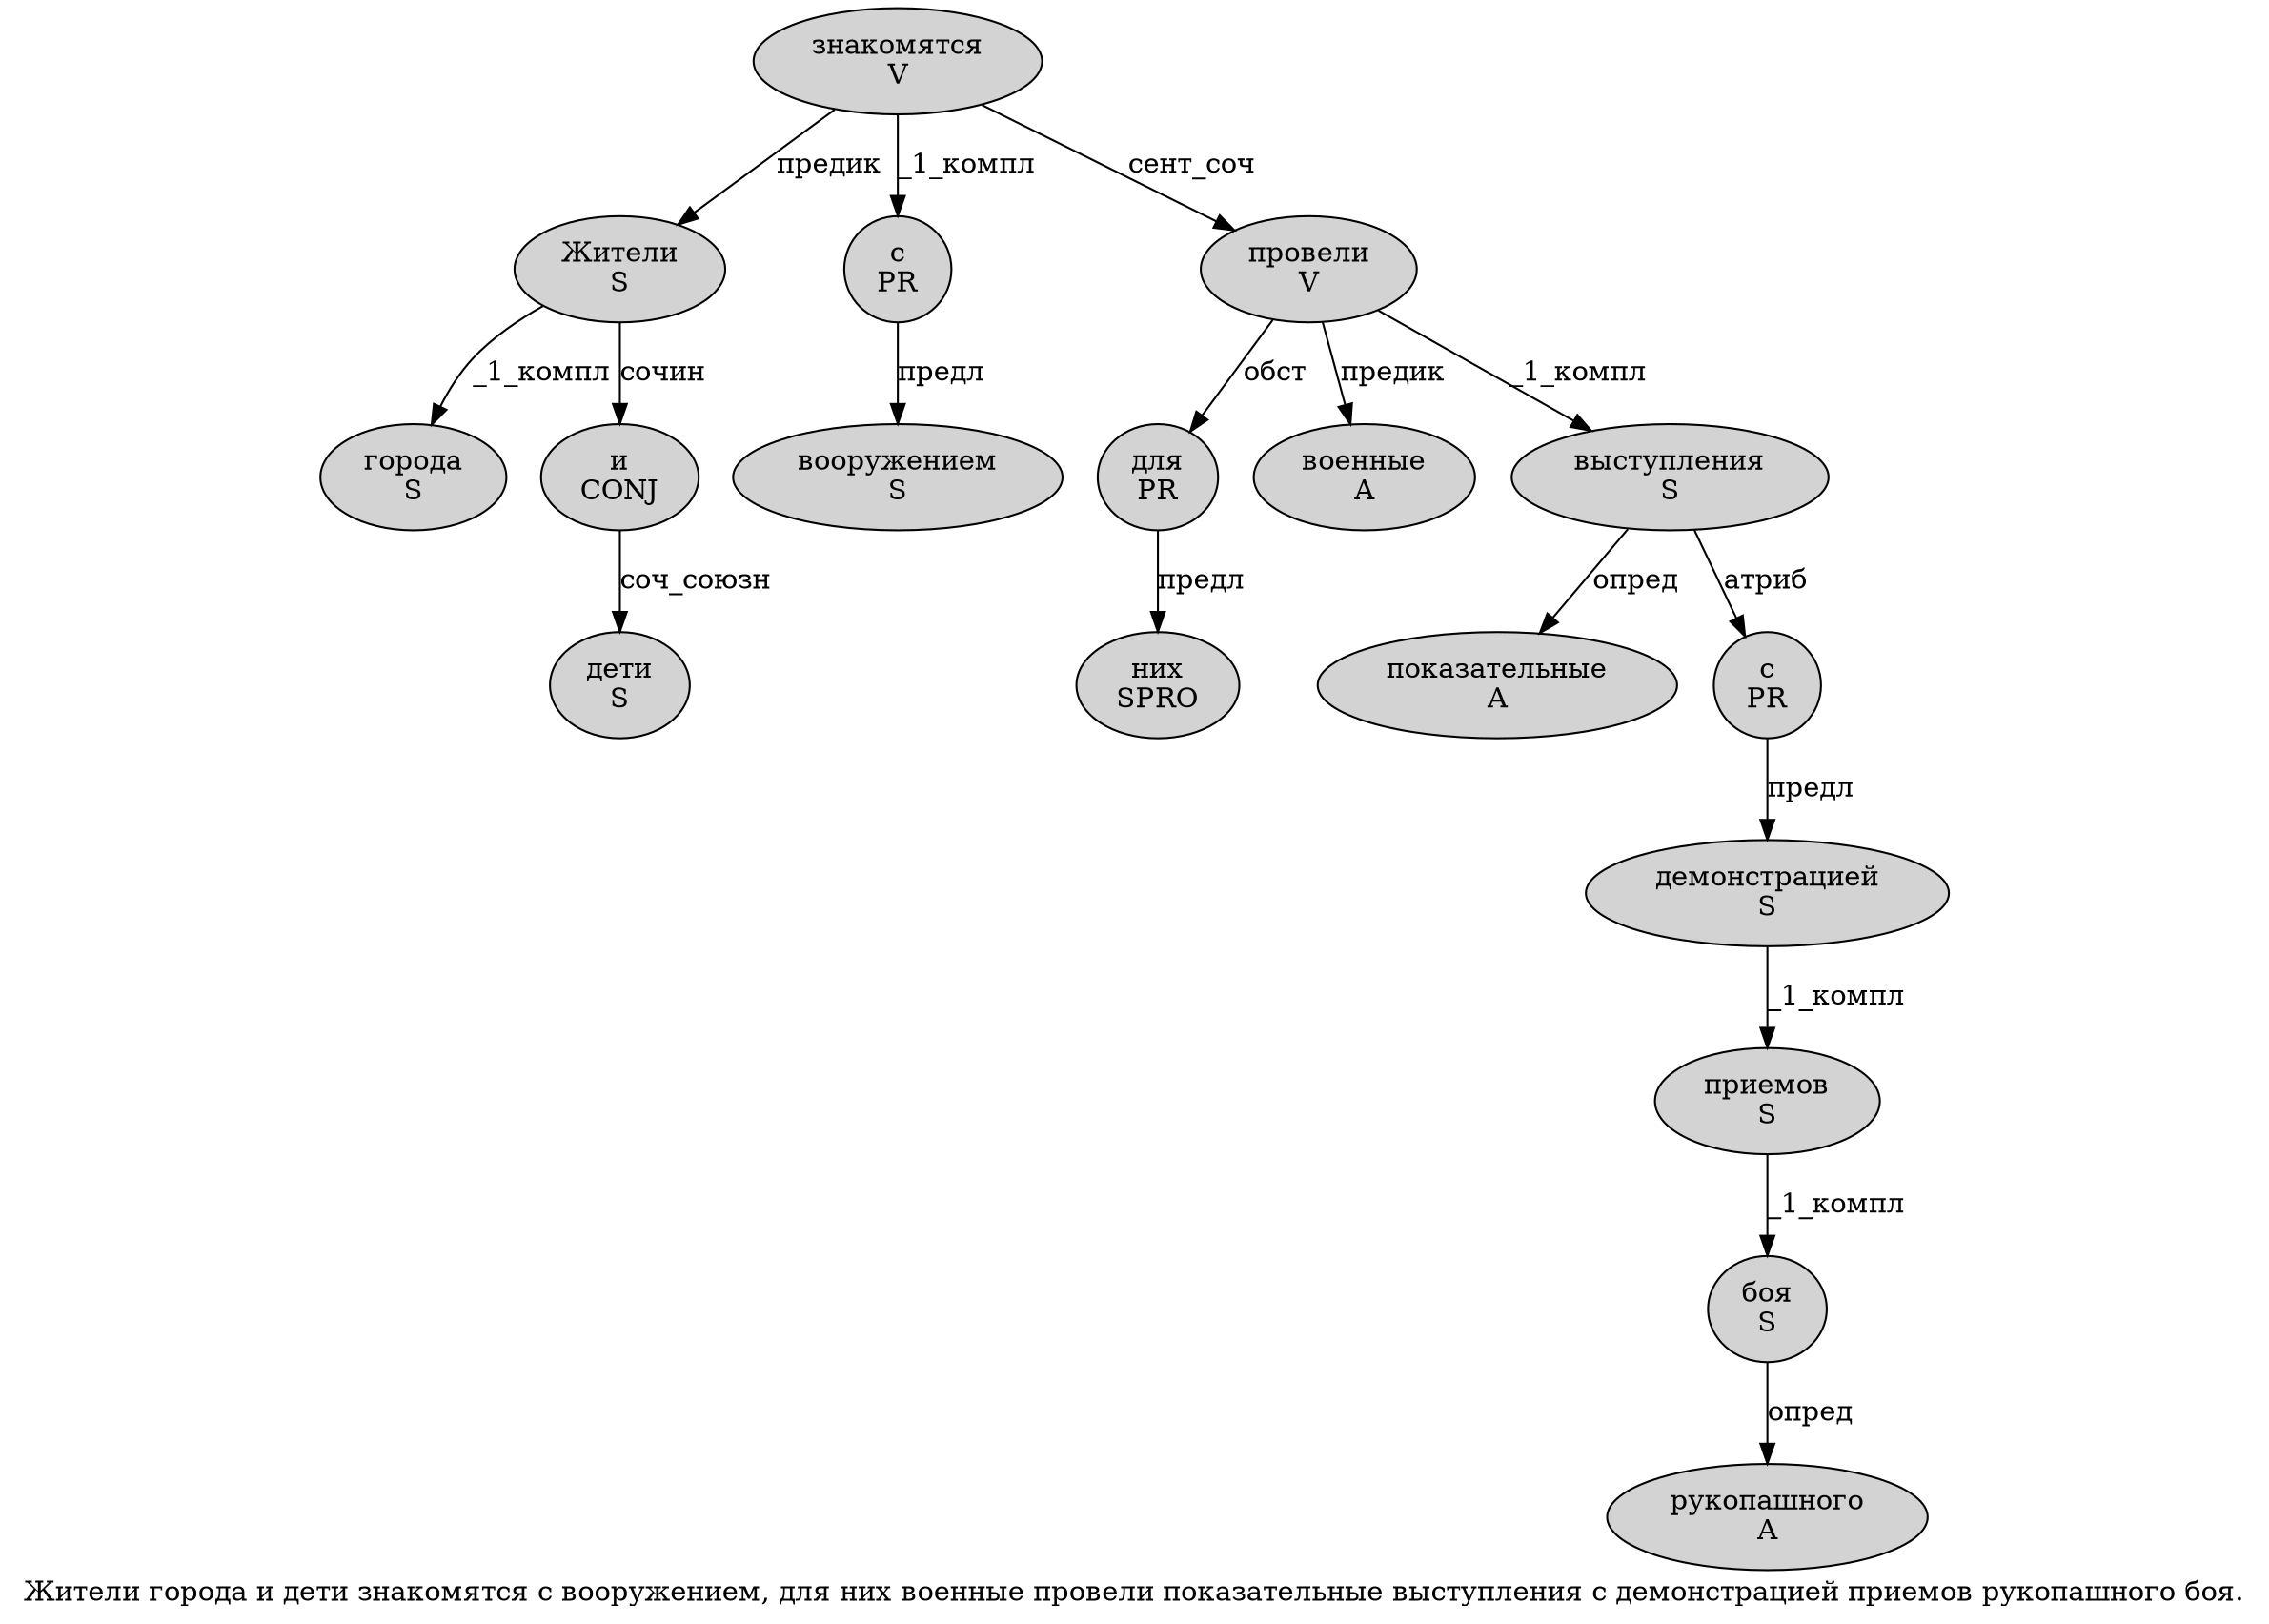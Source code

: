 digraph SENTENCE_1104 {
	graph [label="Жители города и дети знакомятся с вооружением, для них военные провели показательные выступления с демонстрацией приемов рукопашного боя."]
	node [style=filled]
		0 [label="Жители
S" color="" fillcolor=lightgray penwidth=1 shape=ellipse]
		1 [label="города
S" color="" fillcolor=lightgray penwidth=1 shape=ellipse]
		2 [label="и
CONJ" color="" fillcolor=lightgray penwidth=1 shape=ellipse]
		3 [label="дети
S" color="" fillcolor=lightgray penwidth=1 shape=ellipse]
		4 [label="знакомятся
V" color="" fillcolor=lightgray penwidth=1 shape=ellipse]
		5 [label="с
PR" color="" fillcolor=lightgray penwidth=1 shape=ellipse]
		6 [label="вооружением
S" color="" fillcolor=lightgray penwidth=1 shape=ellipse]
		8 [label="для
PR" color="" fillcolor=lightgray penwidth=1 shape=ellipse]
		9 [label="них
SPRO" color="" fillcolor=lightgray penwidth=1 shape=ellipse]
		10 [label="военные
A" color="" fillcolor=lightgray penwidth=1 shape=ellipse]
		11 [label="провели
V" color="" fillcolor=lightgray penwidth=1 shape=ellipse]
		12 [label="показательные
A" color="" fillcolor=lightgray penwidth=1 shape=ellipse]
		13 [label="выступления
S" color="" fillcolor=lightgray penwidth=1 shape=ellipse]
		14 [label="с
PR" color="" fillcolor=lightgray penwidth=1 shape=ellipse]
		15 [label="демонстрацией
S" color="" fillcolor=lightgray penwidth=1 shape=ellipse]
		16 [label="приемов
S" color="" fillcolor=lightgray penwidth=1 shape=ellipse]
		17 [label="рукопашного
A" color="" fillcolor=lightgray penwidth=1 shape=ellipse]
		18 [label="боя
S" color="" fillcolor=lightgray penwidth=1 shape=ellipse]
			4 -> 0 [label="предик"]
			4 -> 5 [label="_1_компл"]
			4 -> 11 [label="сент_соч"]
			18 -> 17 [label="опред"]
			2 -> 3 [label="соч_союзн"]
			13 -> 12 [label="опред"]
			13 -> 14 [label="атриб"]
			0 -> 1 [label="_1_компл"]
			0 -> 2 [label="сочин"]
			15 -> 16 [label="_1_компл"]
			14 -> 15 [label="предл"]
			8 -> 9 [label="предл"]
			16 -> 18 [label="_1_компл"]
			5 -> 6 [label="предл"]
			11 -> 8 [label="обст"]
			11 -> 10 [label="предик"]
			11 -> 13 [label="_1_компл"]
}
